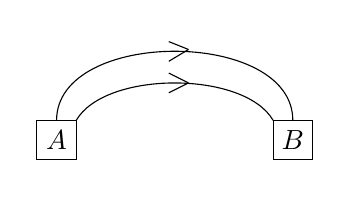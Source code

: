 \begin{tikzpicture}
	\begin{pgfonlayer}{nodelayer}
		\node [style=none] (0) at (-4.25, 0.25) {};
		\node [style=none] (1) at (-3.75, 0.25) {};
		\node [style=none] (2) at (-3.75, -0.25) {};
		\node [style=none] (3) at (-4.25, -0.25) {};
		\node [style=none] (4) at (-4, 0) {$A$};
		\node [style=none] (5) at (-1.25, 0.25) {};
		\node [style=none] (6) at (-0.75, 0.25) {};
		\node [style=none] (7) at (-0.75, -0.25) {};
		\node [style=none] (8) at (-1.25, -0.25) {};
		\node [style=none] (9) at (-1, 0) {$B$};
		\node [style=none] (11) at (-1, 0.25) {};
		\node [style=none] (13) at (-4, 0.25) {};
		\node [style=none] (14) at (-2.575, 1.25) {};
		\node [style=none] (15) at (-2.575, 1) {};
		\node [style=none] (16) at (-2.325, 1.15) {};
		\node [style=none] (17) at (-2.575, 0.85) {};
		\node [style=none] (18) at (-2.325, 0.725) {};
		\node [style=none] (20) at (-2.575, 0.6) {};
	\end{pgfonlayer}
	\begin{pgfonlayer}{edgelayer}
		\draw (0.center) to (3.center);
		\draw (0.center) to (1.center);
		\draw (1.center) to (2.center);
		\draw (2.center) to (3.center);
		\draw (5.center) to (6.center);
		\draw (6.center) to (7.center);
		\draw (7.center) to (8.center);
		\draw (8.center) to (5.center);
		\draw [bend left=60, looseness=0.75] (1.center) to (5.center);
		\draw [in=90, out=90] (13.center) to (11.center);
		\draw (14.center) to (16.center);
		\draw (16.center) to (15.center);
		\draw (20.center) to (18.center);
		\draw (18.center) to (17.center);
	\end{pgfonlayer}
\end{tikzpicture}
